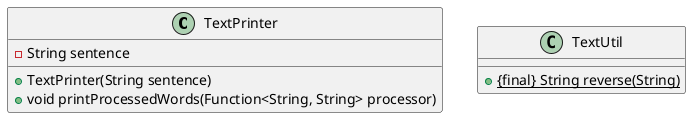 @startuml
'https://plantuml.com/class-diagram

class TextPrinter {
- String sentence
+ TextPrinter(String sentence)
+ void printProcessedWords(Function<String, String> processor)
}

class TextUtil {
+ {final} {static} String reverse(String)
}
@enduml
